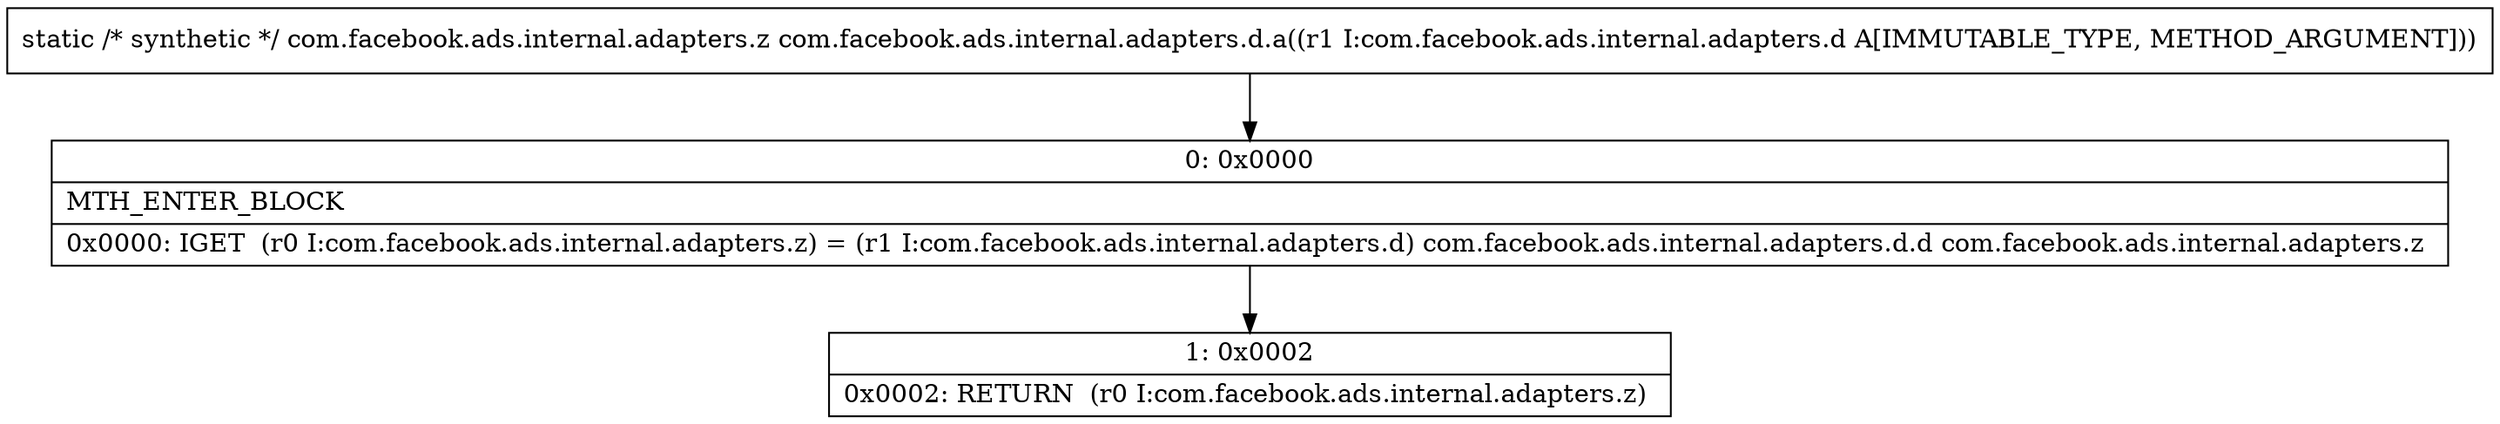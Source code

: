 digraph "CFG forcom.facebook.ads.internal.adapters.d.a(Lcom\/facebook\/ads\/internal\/adapters\/d;)Lcom\/facebook\/ads\/internal\/adapters\/z;" {
Node_0 [shape=record,label="{0\:\ 0x0000|MTH_ENTER_BLOCK\l|0x0000: IGET  (r0 I:com.facebook.ads.internal.adapters.z) = (r1 I:com.facebook.ads.internal.adapters.d) com.facebook.ads.internal.adapters.d.d com.facebook.ads.internal.adapters.z \l}"];
Node_1 [shape=record,label="{1\:\ 0x0002|0x0002: RETURN  (r0 I:com.facebook.ads.internal.adapters.z) \l}"];
MethodNode[shape=record,label="{static \/* synthetic *\/ com.facebook.ads.internal.adapters.z com.facebook.ads.internal.adapters.d.a((r1 I:com.facebook.ads.internal.adapters.d A[IMMUTABLE_TYPE, METHOD_ARGUMENT])) }"];
MethodNode -> Node_0;
Node_0 -> Node_1;
}

